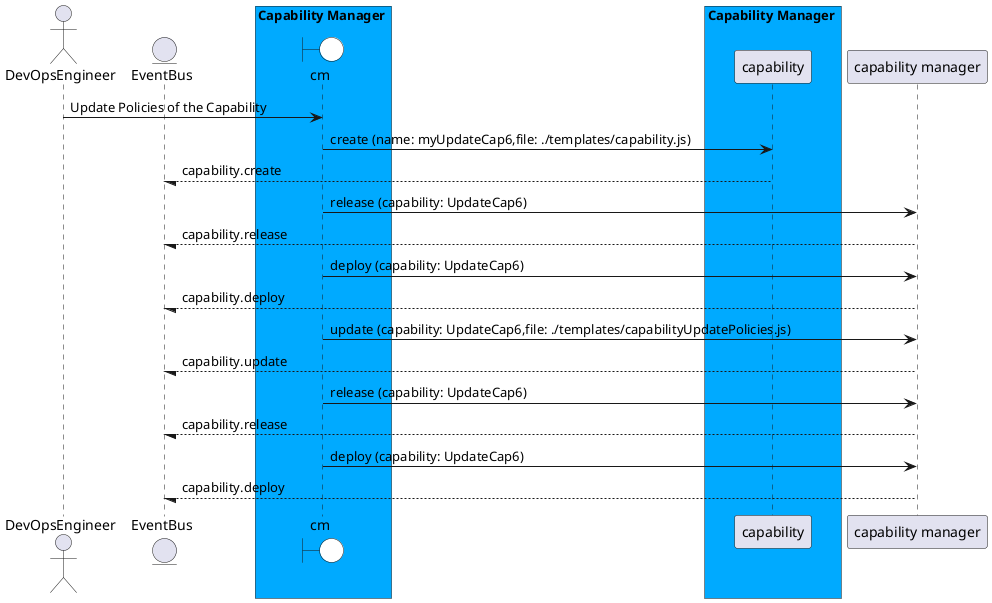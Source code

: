 @startuml

actor "DevOpsEngineer"


entity EventBus

box Capability Manager #00aaff
    boundary cm #white
end box


box Capability Manager #00aaff
            participant capability
    end box


"DevOpsEngineer" -> cm: Update Policies of the Capability

    cm -> "capability": create (name: myUpdateCap6,file: ./templates/capability.js)

    "capability" --/ EventBus: capability.create

    cm -> "capability manager": release (capability: UpdateCap6)

    "capability manager" --/ EventBus: capability.release

    cm -> "capability manager": deploy (capability: UpdateCap6)

    "capability manager" --/ EventBus: capability.deploy

    cm -> "capability manager": update (capability: UpdateCap6,file: ./templates/capabilityUpdatePolicies.js)

    "capability manager" --/ EventBus: capability.update

    cm -> "capability manager": release (capability: UpdateCap6)

    "capability manager" --/ EventBus: capability.release

    cm -> "capability manager": deploy (capability: UpdateCap6)

    "capability manager" --/ EventBus: capability.deploy



@enduml
